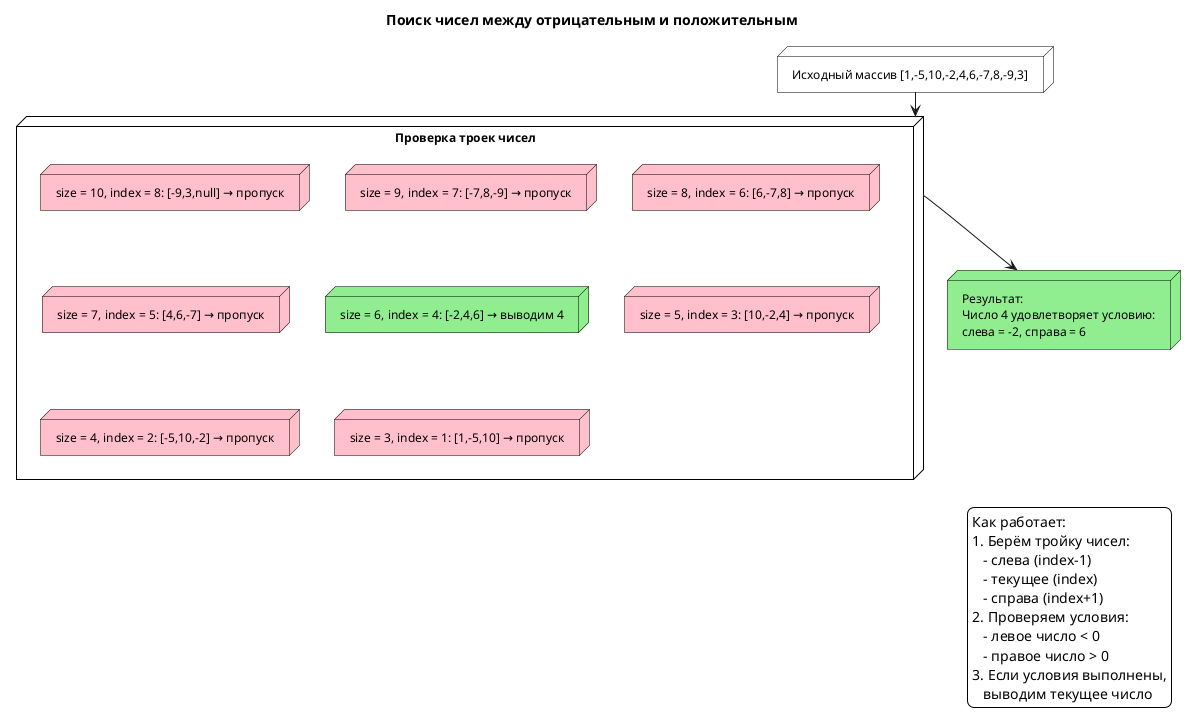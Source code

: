 @startuml
title Поиск чисел между отрицательным и положительным
skinparam backgroundColor white
skinparam node {
    BackgroundColor white
    BorderColor black
    FontSize 12
}

node "Исходный массив [1,-5,10,-2,4,6,-7,8,-9,3]" as arr

node "Проверка троек чисел" as check {
    node "size = 10, index = 8: [-9,3,null] → пропуск" as step1 #Pink
    node "size = 9, index = 7: [-7,8,-9] → пропуск" as step2 #Pink
    node "size = 8, index = 6: [6,-7,8] → пропуск" as step3 #Pink
    node "size = 7, index = 5: [4,6,-7] → пропуск" as step4 #Pink
    node "size = 6, index = 4: [-2,4,6] → выводим 4" as step5 #LightGreen
    node "size = 5, index = 3: [10,-2,4] → пропуск" as step6 #Pink
    node "size = 4, index = 2: [-5,10,-2] → пропуск" as step7 #Pink
    node "size = 3, index = 1: [1,-5,10] → пропуск" as step8 #Pink
}

node "Результат:\nЧисло 4 удовлетворяет условию:\nслева = -2, справа = 6" as result #LightGreen

arr -down-> check
check -down-> result

legend right
    Как работает:
    1. Берём тройку чисел:
       - слева (index-1)
       - текущее (index)
       - справа (index+1)
    2. Проверяем условия:
       - левое число < 0
       - правое число > 0
    3. Если условия выполнены,
       выводим текущее число
end legend

@enduml
